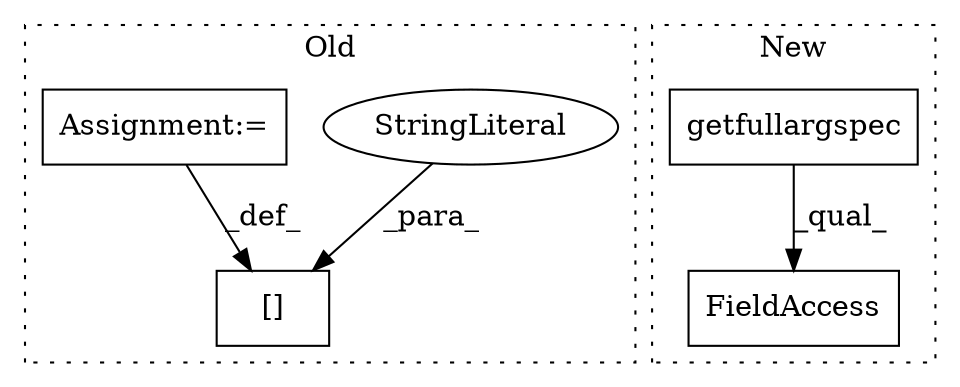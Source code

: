 digraph G {
subgraph cluster0 {
1 [label="[]" a="2" s="585,613" l="11,1" shape="box"];
3 [label="StringLiteral" a="45" s="596" l="17" shape="ellipse"];
5 [label="Assignment:=" a="7" s="614" l="6" shape="box"];
label = "Old";
style="dotted";
}
subgraph cluster1 {
2 [label="getfullargspec" a="32" s="511,552" l="15,1" shape="box"];
4 [label="FieldAccess" a="22" s="503" l="55" shape="box"];
label = "New";
style="dotted";
}
2 -> 4 [label="_qual_"];
3 -> 1 [label="_para_"];
5 -> 1 [label="_def_"];
}